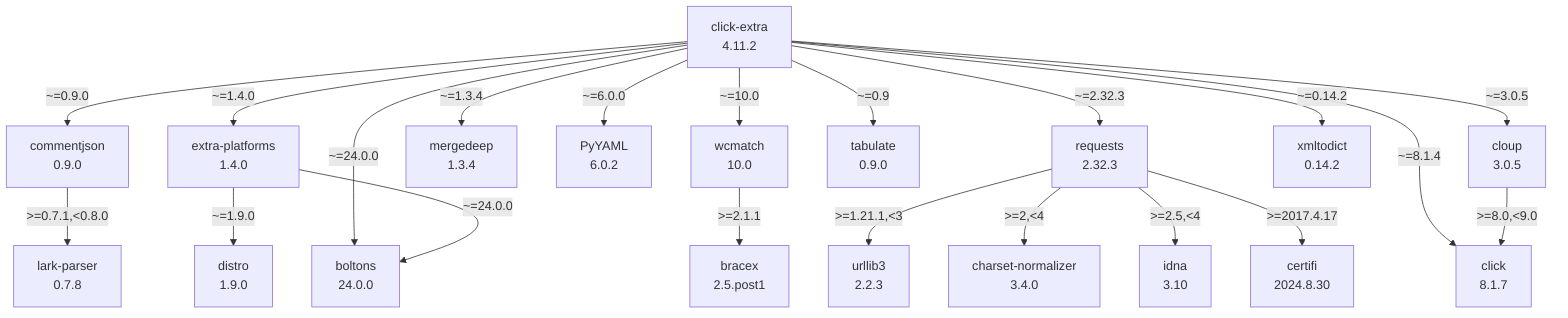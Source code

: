 flowchart TD
    classDef missing stroke-dasharray: 5
    boltons["boltons\n24.0.0"]
    bracex["bracex\n2.5.post1"]
    certifi["certifi\n2024.8.30"]
    charset-normalizer["charset-normalizer\n3.4.0"]
    click-extra["click-extra\n4.11.2"]
    click_0["click\n8.1.7"]
    cloup["cloup\n3.0.5"]
    commentjson["commentjson\n0.9.0"]
    distro["distro\n1.9.0"]
    extra-platforms["extra-platforms\n1.4.0"]
    idna["idna\n3.10"]
    lark-parser["lark-parser\n0.7.8"]
    mergedeep["mergedeep\n1.3.4"]
    pyyaml["PyYAML\n6.0.2"]
    requests["requests\n2.32.3"]
    tabulate["tabulate\n0.9.0"]
    urllib3["urllib3\n2.2.3"]
    wcmatch["wcmatch\n10.0"]
    xmltodict["xmltodict\n0.14.2"]
    click-extra -- "~=0.14.2" --> xmltodict
    click-extra -- "~=0.9" --> tabulate
    click-extra -- "~=0.9.0" --> commentjson
    click-extra -- "~=1.3.4" --> mergedeep
    click-extra -- "~=1.4.0" --> extra-platforms
    click-extra -- "~=10.0" --> wcmatch
    click-extra -- "~=2.32.3" --> requests
    click-extra -- "~=24.0.0" --> boltons
    click-extra -- "~=3.0.5" --> cloup
    click-extra -- "~=6.0.0" --> pyyaml
    click-extra -- "~=8.1.4" --> click_0
    cloup -- ">=8.0,<9.0" --> click_0
    commentjson -- ">=0.7.1,<0.8.0" --> lark-parser
    extra-platforms -- "~=1.9.0" --> distro
    extra-platforms -- "~=24.0.0" --> boltons
    requests -- ">=1.21.1,<3" --> urllib3
    requests -- ">=2,<4" --> charset-normalizer
    requests -- ">=2.5,<4" --> idna
    requests -- ">=2017.4.17" --> certifi
    wcmatch -- ">=2.1.1" --> bracex